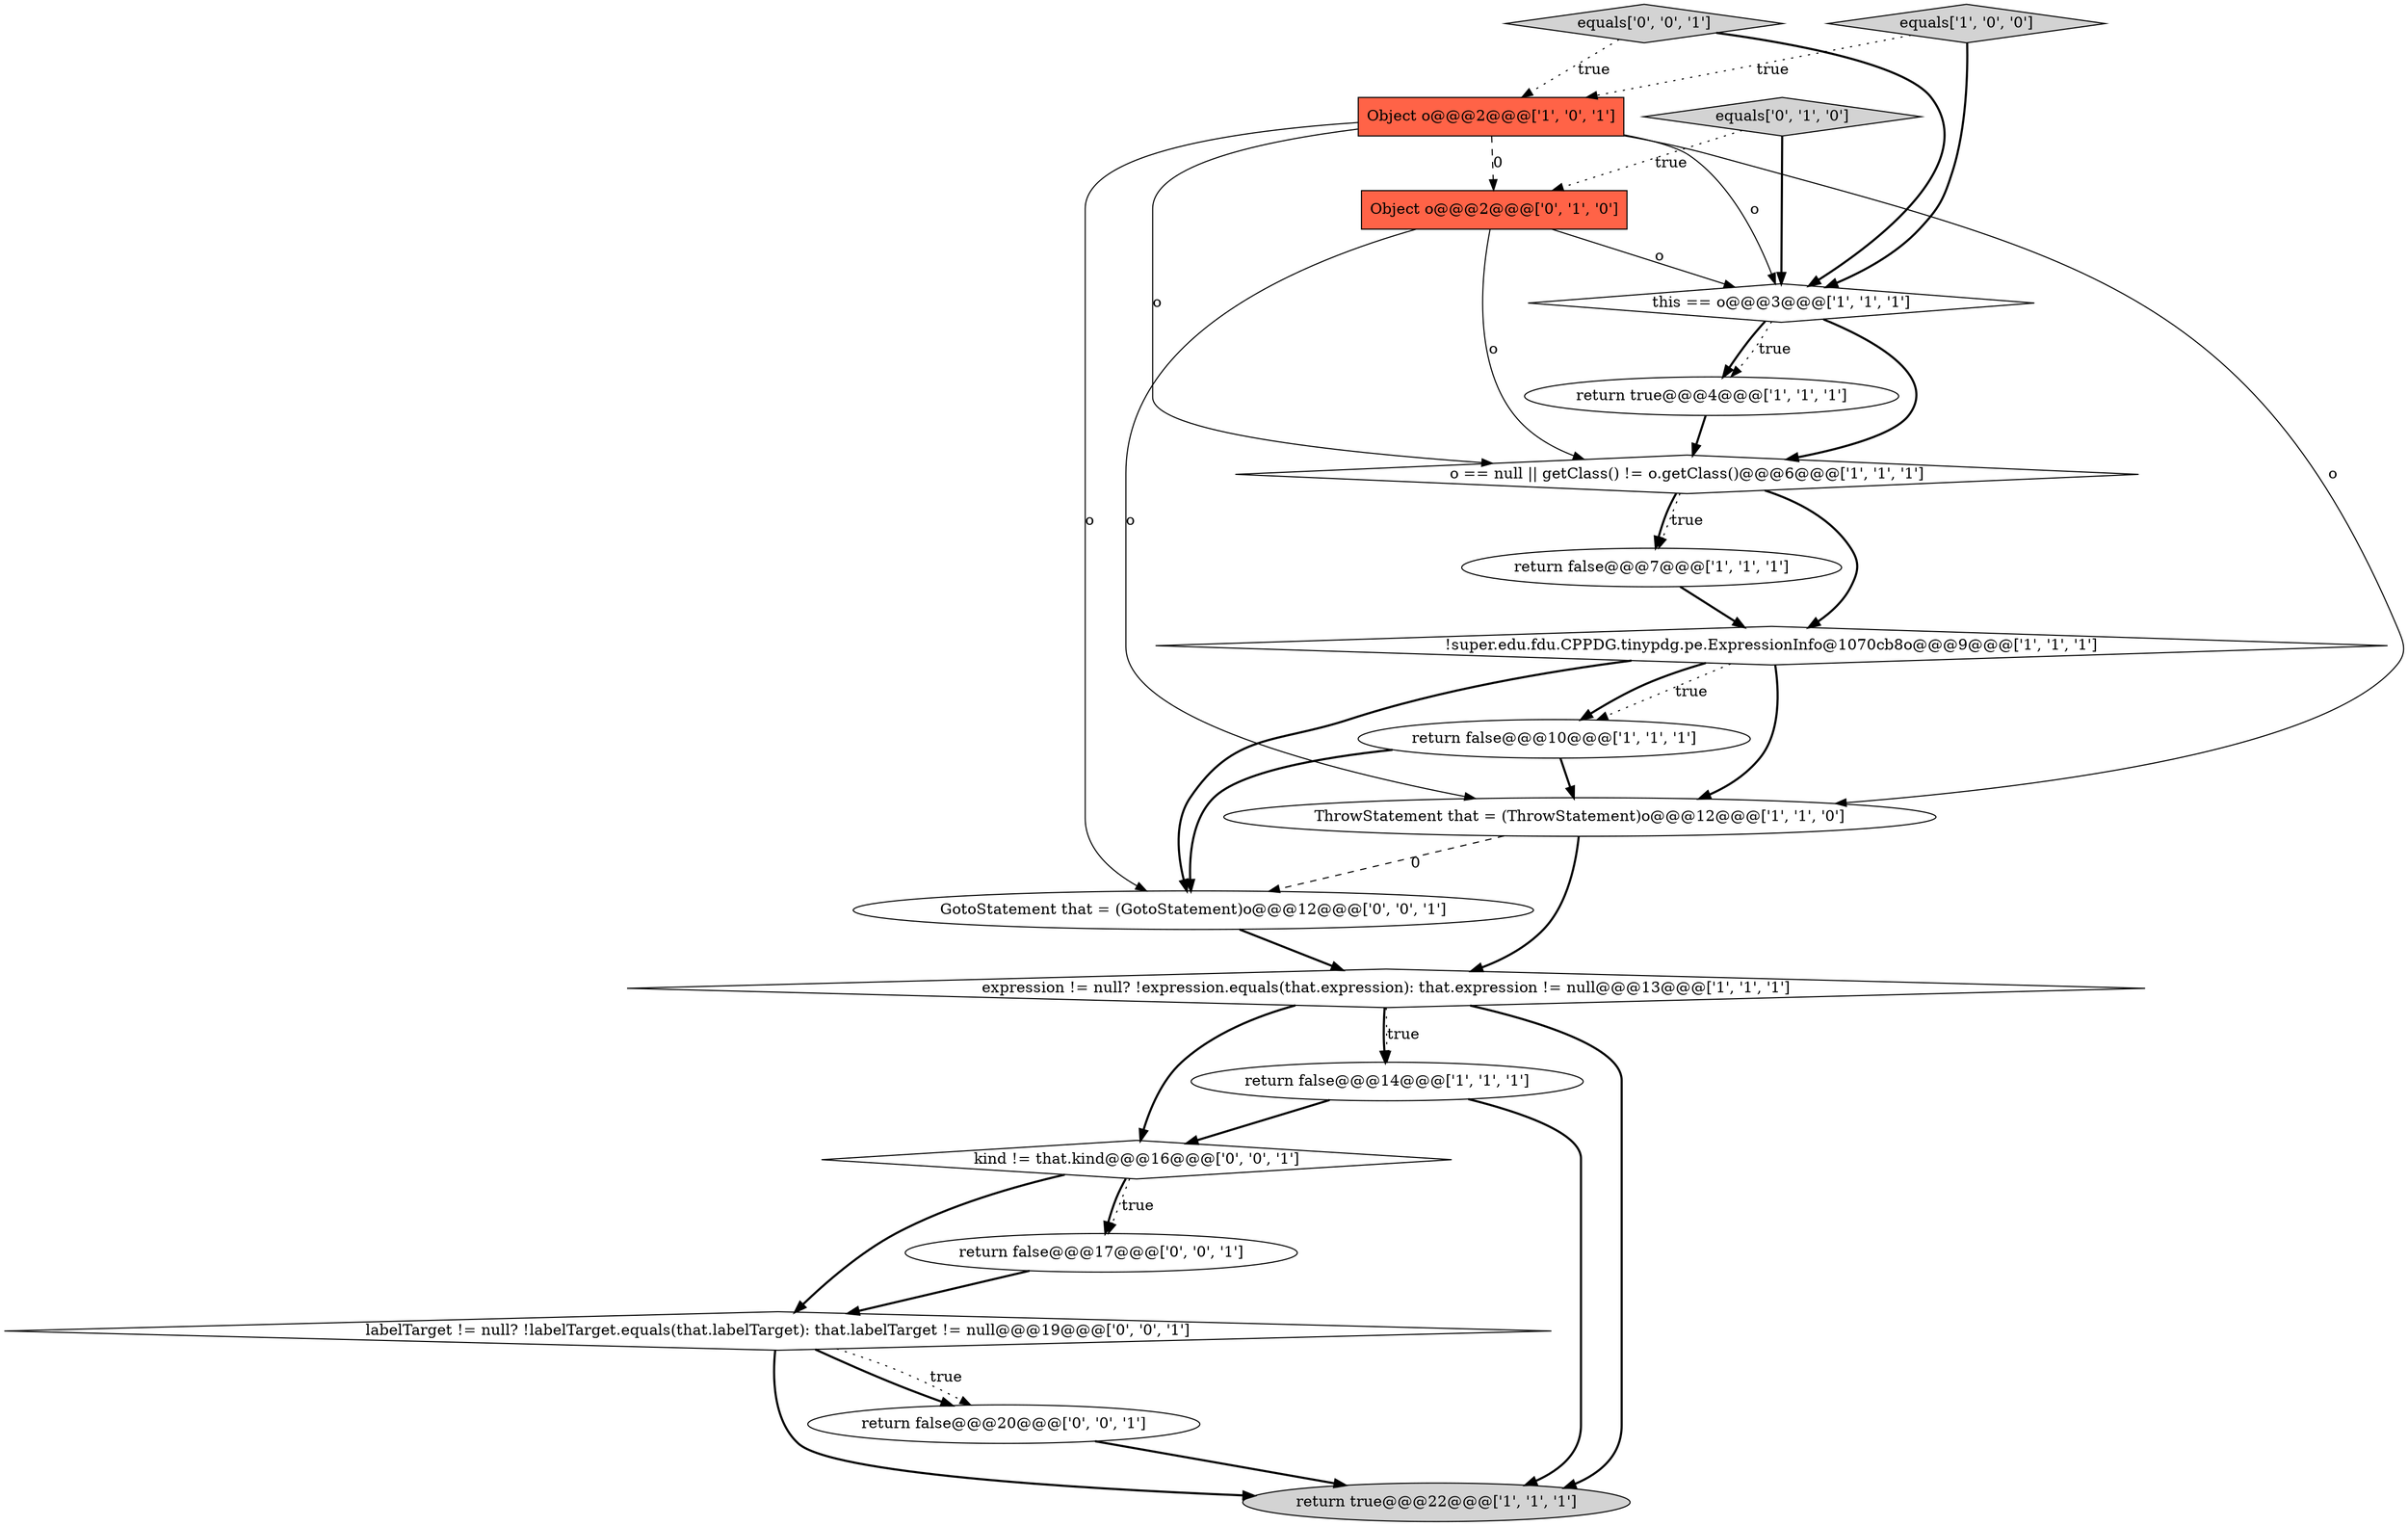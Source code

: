 digraph {
14 [style = filled, label = "equals['0', '0', '1']", fillcolor = lightgray, shape = diamond image = "AAA0AAABBB3BBB"];
2 [style = filled, label = "!super.edu.fdu.CPPDG.tinypdg.pe.ExpressionInfo@1070cb8o@@@9@@@['1', '1', '1']", fillcolor = white, shape = diamond image = "AAA0AAABBB1BBB"];
8 [style = filled, label = "Object o@@@2@@@['1', '0', '1']", fillcolor = tomato, shape = box image = "AAA0AAABBB1BBB"];
10 [style = filled, label = "this == o@@@3@@@['1', '1', '1']", fillcolor = white, shape = diamond image = "AAA0AAABBB1BBB"];
16 [style = filled, label = "labelTarget != null? !labelTarget.equals(that.labelTarget): that.labelTarget != null@@@19@@@['0', '0', '1']", fillcolor = white, shape = diamond image = "AAA0AAABBB3BBB"];
9 [style = filled, label = "return false@@@7@@@['1', '1', '1']", fillcolor = white, shape = ellipse image = "AAA0AAABBB1BBB"];
15 [style = filled, label = "return false@@@20@@@['0', '0', '1']", fillcolor = white, shape = ellipse image = "AAA0AAABBB3BBB"];
19 [style = filled, label = "kind != that.kind@@@16@@@['0', '0', '1']", fillcolor = white, shape = diamond image = "AAA0AAABBB3BBB"];
3 [style = filled, label = "equals['1', '0', '0']", fillcolor = lightgray, shape = diamond image = "AAA0AAABBB1BBB"];
4 [style = filled, label = "return true@@@4@@@['1', '1', '1']", fillcolor = white, shape = ellipse image = "AAA0AAABBB1BBB"];
6 [style = filled, label = "ThrowStatement that = (ThrowStatement)o@@@12@@@['1', '1', '0']", fillcolor = white, shape = ellipse image = "AAA0AAABBB1BBB"];
5 [style = filled, label = "return false@@@10@@@['1', '1', '1']", fillcolor = white, shape = ellipse image = "AAA0AAABBB1BBB"];
7 [style = filled, label = "return true@@@22@@@['1', '1', '1']", fillcolor = lightgray, shape = ellipse image = "AAA0AAABBB1BBB"];
11 [style = filled, label = "expression != null? !expression.equals(that.expression): that.expression != null@@@13@@@['1', '1', '1']", fillcolor = white, shape = diamond image = "AAA0AAABBB1BBB"];
12 [style = filled, label = "Object o@@@2@@@['0', '1', '0']", fillcolor = tomato, shape = box image = "AAA1AAABBB2BBB"];
18 [style = filled, label = "return false@@@17@@@['0', '0', '1']", fillcolor = white, shape = ellipse image = "AAA0AAABBB3BBB"];
17 [style = filled, label = "GotoStatement that = (GotoStatement)o@@@12@@@['0', '0', '1']", fillcolor = white, shape = ellipse image = "AAA0AAABBB3BBB"];
0 [style = filled, label = "return false@@@14@@@['1', '1', '1']", fillcolor = white, shape = ellipse image = "AAA0AAABBB1BBB"];
1 [style = filled, label = "o == null || getClass() != o.getClass()@@@6@@@['1', '1', '1']", fillcolor = white, shape = diamond image = "AAA0AAABBB1BBB"];
13 [style = filled, label = "equals['0', '1', '0']", fillcolor = lightgray, shape = diamond image = "AAA0AAABBB2BBB"];
2->17 [style = bold, label=""];
13->10 [style = bold, label=""];
16->15 [style = bold, label=""];
19->18 [style = bold, label=""];
15->7 [style = bold, label=""];
12->1 [style = solid, label="o"];
13->12 [style = dotted, label="true"];
9->2 [style = bold, label=""];
0->19 [style = bold, label=""];
2->6 [style = bold, label=""];
19->18 [style = dotted, label="true"];
16->7 [style = bold, label=""];
14->10 [style = bold, label=""];
12->6 [style = solid, label="o"];
8->12 [style = dashed, label="0"];
6->17 [style = dashed, label="0"];
8->10 [style = solid, label="o"];
11->19 [style = bold, label=""];
5->17 [style = bold, label=""];
1->9 [style = bold, label=""];
19->16 [style = bold, label=""];
0->7 [style = bold, label=""];
3->10 [style = bold, label=""];
12->10 [style = solid, label="o"];
11->0 [style = bold, label=""];
5->6 [style = bold, label=""];
11->0 [style = dotted, label="true"];
1->9 [style = dotted, label="true"];
8->1 [style = solid, label="o"];
6->11 [style = bold, label=""];
14->8 [style = dotted, label="true"];
10->4 [style = bold, label=""];
4->1 [style = bold, label=""];
1->2 [style = bold, label=""];
10->4 [style = dotted, label="true"];
2->5 [style = dotted, label="true"];
3->8 [style = dotted, label="true"];
10->1 [style = bold, label=""];
8->6 [style = solid, label="o"];
11->7 [style = bold, label=""];
8->17 [style = solid, label="o"];
2->5 [style = bold, label=""];
16->15 [style = dotted, label="true"];
17->11 [style = bold, label=""];
18->16 [style = bold, label=""];
}
